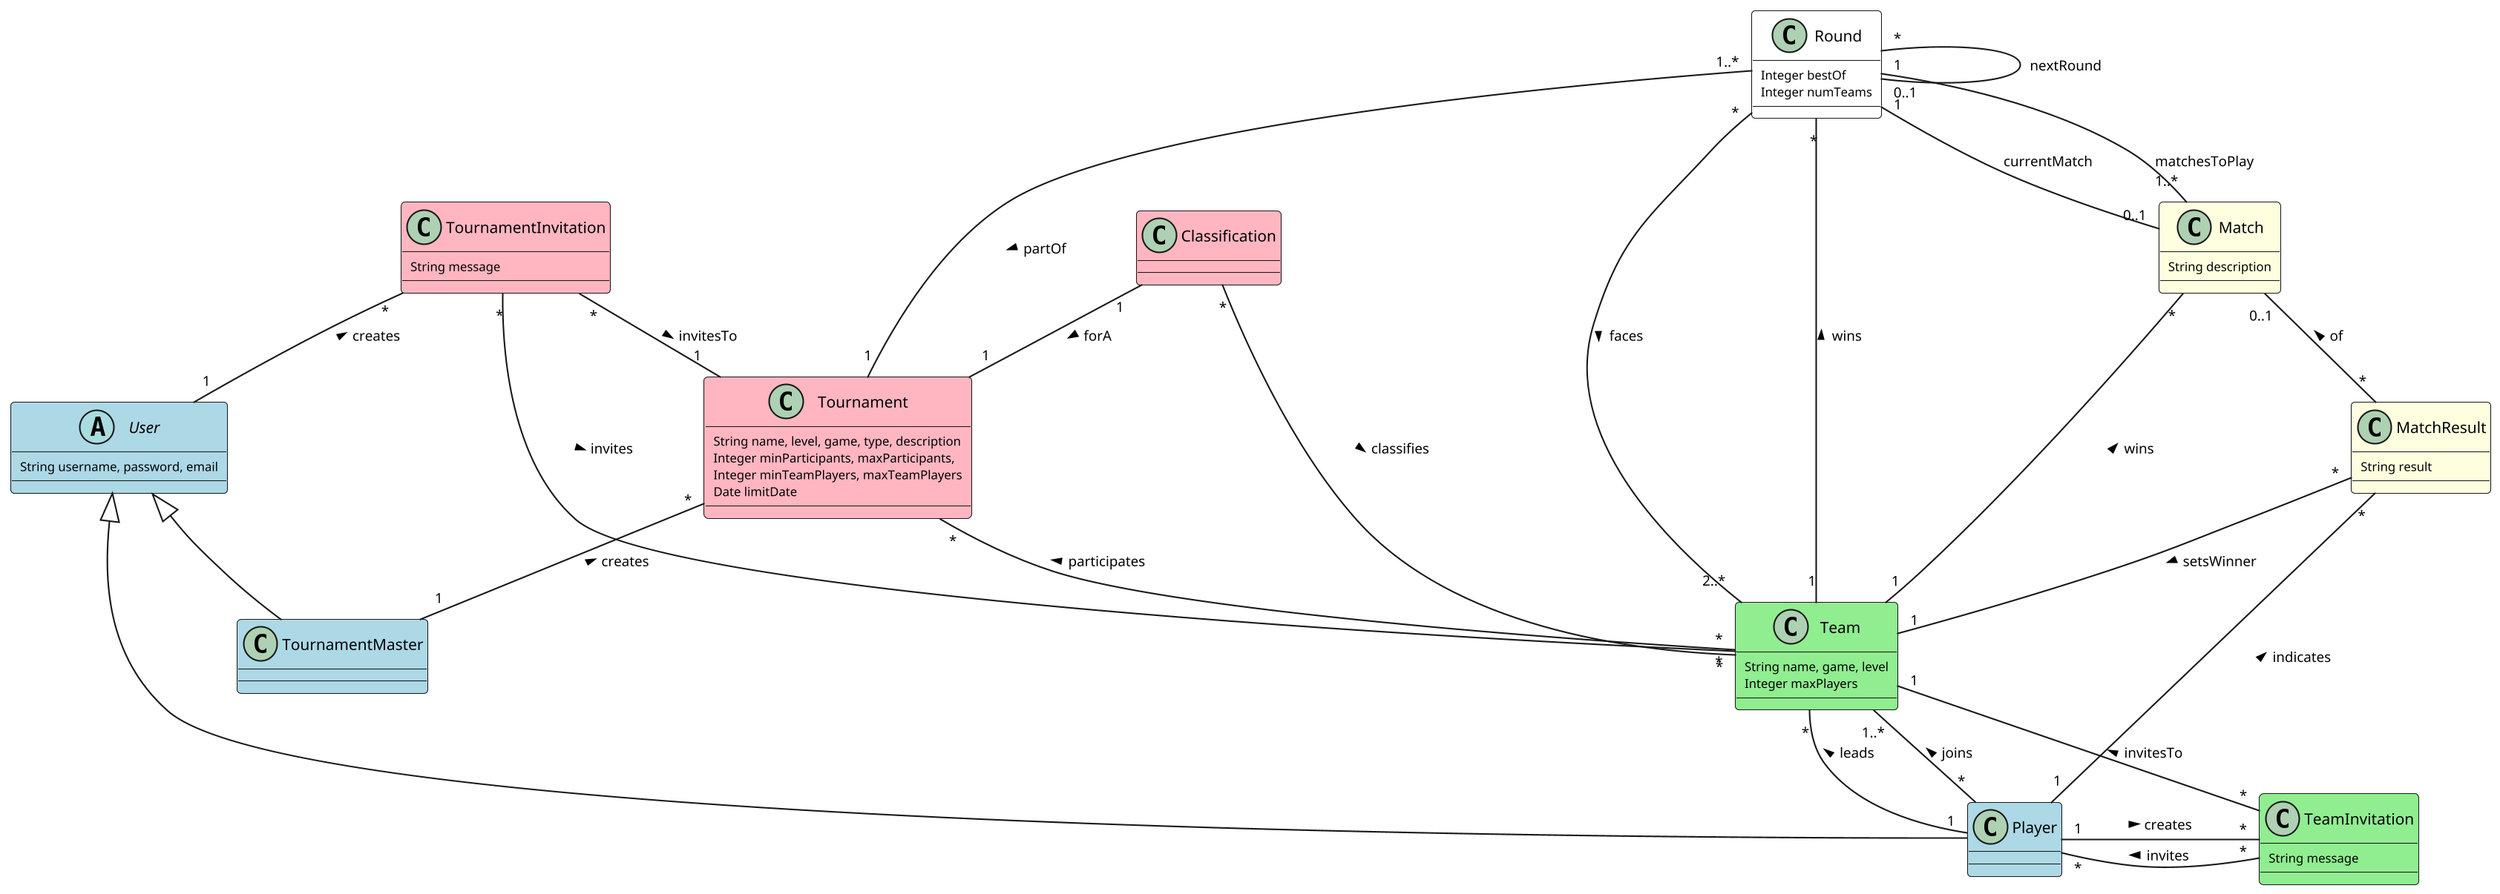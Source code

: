 @startuml

skinparam dpi 200
skinparam classAttributeFontSize 8
skinparam classArrowFontSize 9
skinparam classFontSize 10
skinparam nodesep 90
skinparam ranksep 40
hide stereotype
skinparam class {
	BackgroundColor White
	BackgroundColor<<Tournament>> LightPink
	BackgroundColor<<User>> LightBlue
	BackgroundColor<<Team>> LightGreen
	BackgroundColor<<Match>> LightYellow
}

abstract class User <<User>> {
    String username, password, email
}

class TournamentMaster <<User>> extends User {
}

class Player <<User>> extends User {
}

class Team <<Team>> {
    String name, game, level
    Integer maxPlayers
}

Team "1..*" -- "*" Player: joins <
Team "*" -- "1" Player: leads <

class TeamInvitation <<Team>> {
    String message
}

Player "1" -left- "*" TeamInvitation: creates >
Player "*" -- "*" TeamInvitation: invites <
TeamInvitation "*" -- "1" Team: invitesTo >

class Tournament <<Tournament>> {
    String name, level, game, type, description
    Integer minParticipants, maxParticipants,
    Integer minTeamPlayers, maxTeamPlayers
    Date limitDate
}

Tournament "*" -- "1" TournamentMaster: creates <
Tournament "*" -- "*" Team: participates <

class TournamentInvitation <<Tournament>> {
    String message
}

TournamentInvitation "*" -- "1" User: creates <
TournamentInvitation "*" -- "1" Tournament: invitesTo >
TournamentInvitation "*" -- "*" Team: invites >

class Classification <<Tournament>> {
}

Classification "1" -- "1" Tournament: forA >
Classification "*" -- "*" Team: classifies >

class Round <<Round>> {
    Integer bestOf
    Integer numTeams

}

Round "*" -- "0..1" Round: nextRound
Round "1" -- "1..*" Match: matchesToPlay
Round "1" -- "0..1" Match: currentMatch
Round "1..*" -- "1" Tournament: partOf >
Round "*" -- "2..*" Team: faces >
Round "*" -- "1" Team: wins <


class Match <<Match>> {
    String description
}

Match "*" -- "1" Team: wins <



class MatchResult <<Match>> {
    String result
}

MatchResult "*" -up- "0..1" Match: of >
MatchResult "*" -- "1" Player: indicates <
MatchResult "*" -- "1" Team: setsWinner >


@enduml
